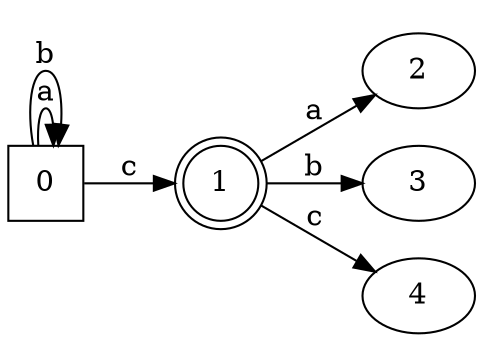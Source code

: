 digraph G {
	rankdir=LR;
	0->0[ label=a ];
	0->0[ label=b ];
	0->1[ label=c ];
	1->2[ label=a ];
	1->3[ label=b ];
	1->4[ label=c ];
	0 [ shape=square ];
	1 [ shape=doublecircle ];
	2;
	3;
	4;

}

